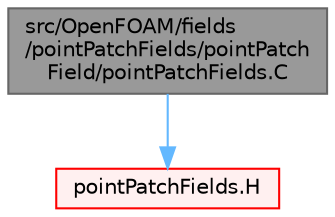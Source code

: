 digraph "src/OpenFOAM/fields/pointPatchFields/pointPatchField/pointPatchFields.C"
{
 // LATEX_PDF_SIZE
  bgcolor="transparent";
  edge [fontname=Helvetica,fontsize=10,labelfontname=Helvetica,labelfontsize=10];
  node [fontname=Helvetica,fontsize=10,shape=box,height=0.2,width=0.4];
  Node1 [id="Node000001",label="src/OpenFOAM/fields\l/pointPatchFields/pointPatch\lField/pointPatchFields.C",height=0.2,width=0.4,color="gray40", fillcolor="grey60", style="filled", fontcolor="black",tooltip=" "];
  Node1 -> Node2 [id="edge1_Node000001_Node000002",color="steelblue1",style="solid",tooltip=" "];
  Node2 [id="Node000002",label="pointPatchFields.H",height=0.2,width=0.4,color="red", fillcolor="#FFF0F0", style="filled",URL="$pointPatchFields_8H.html",tooltip=" "];
}
